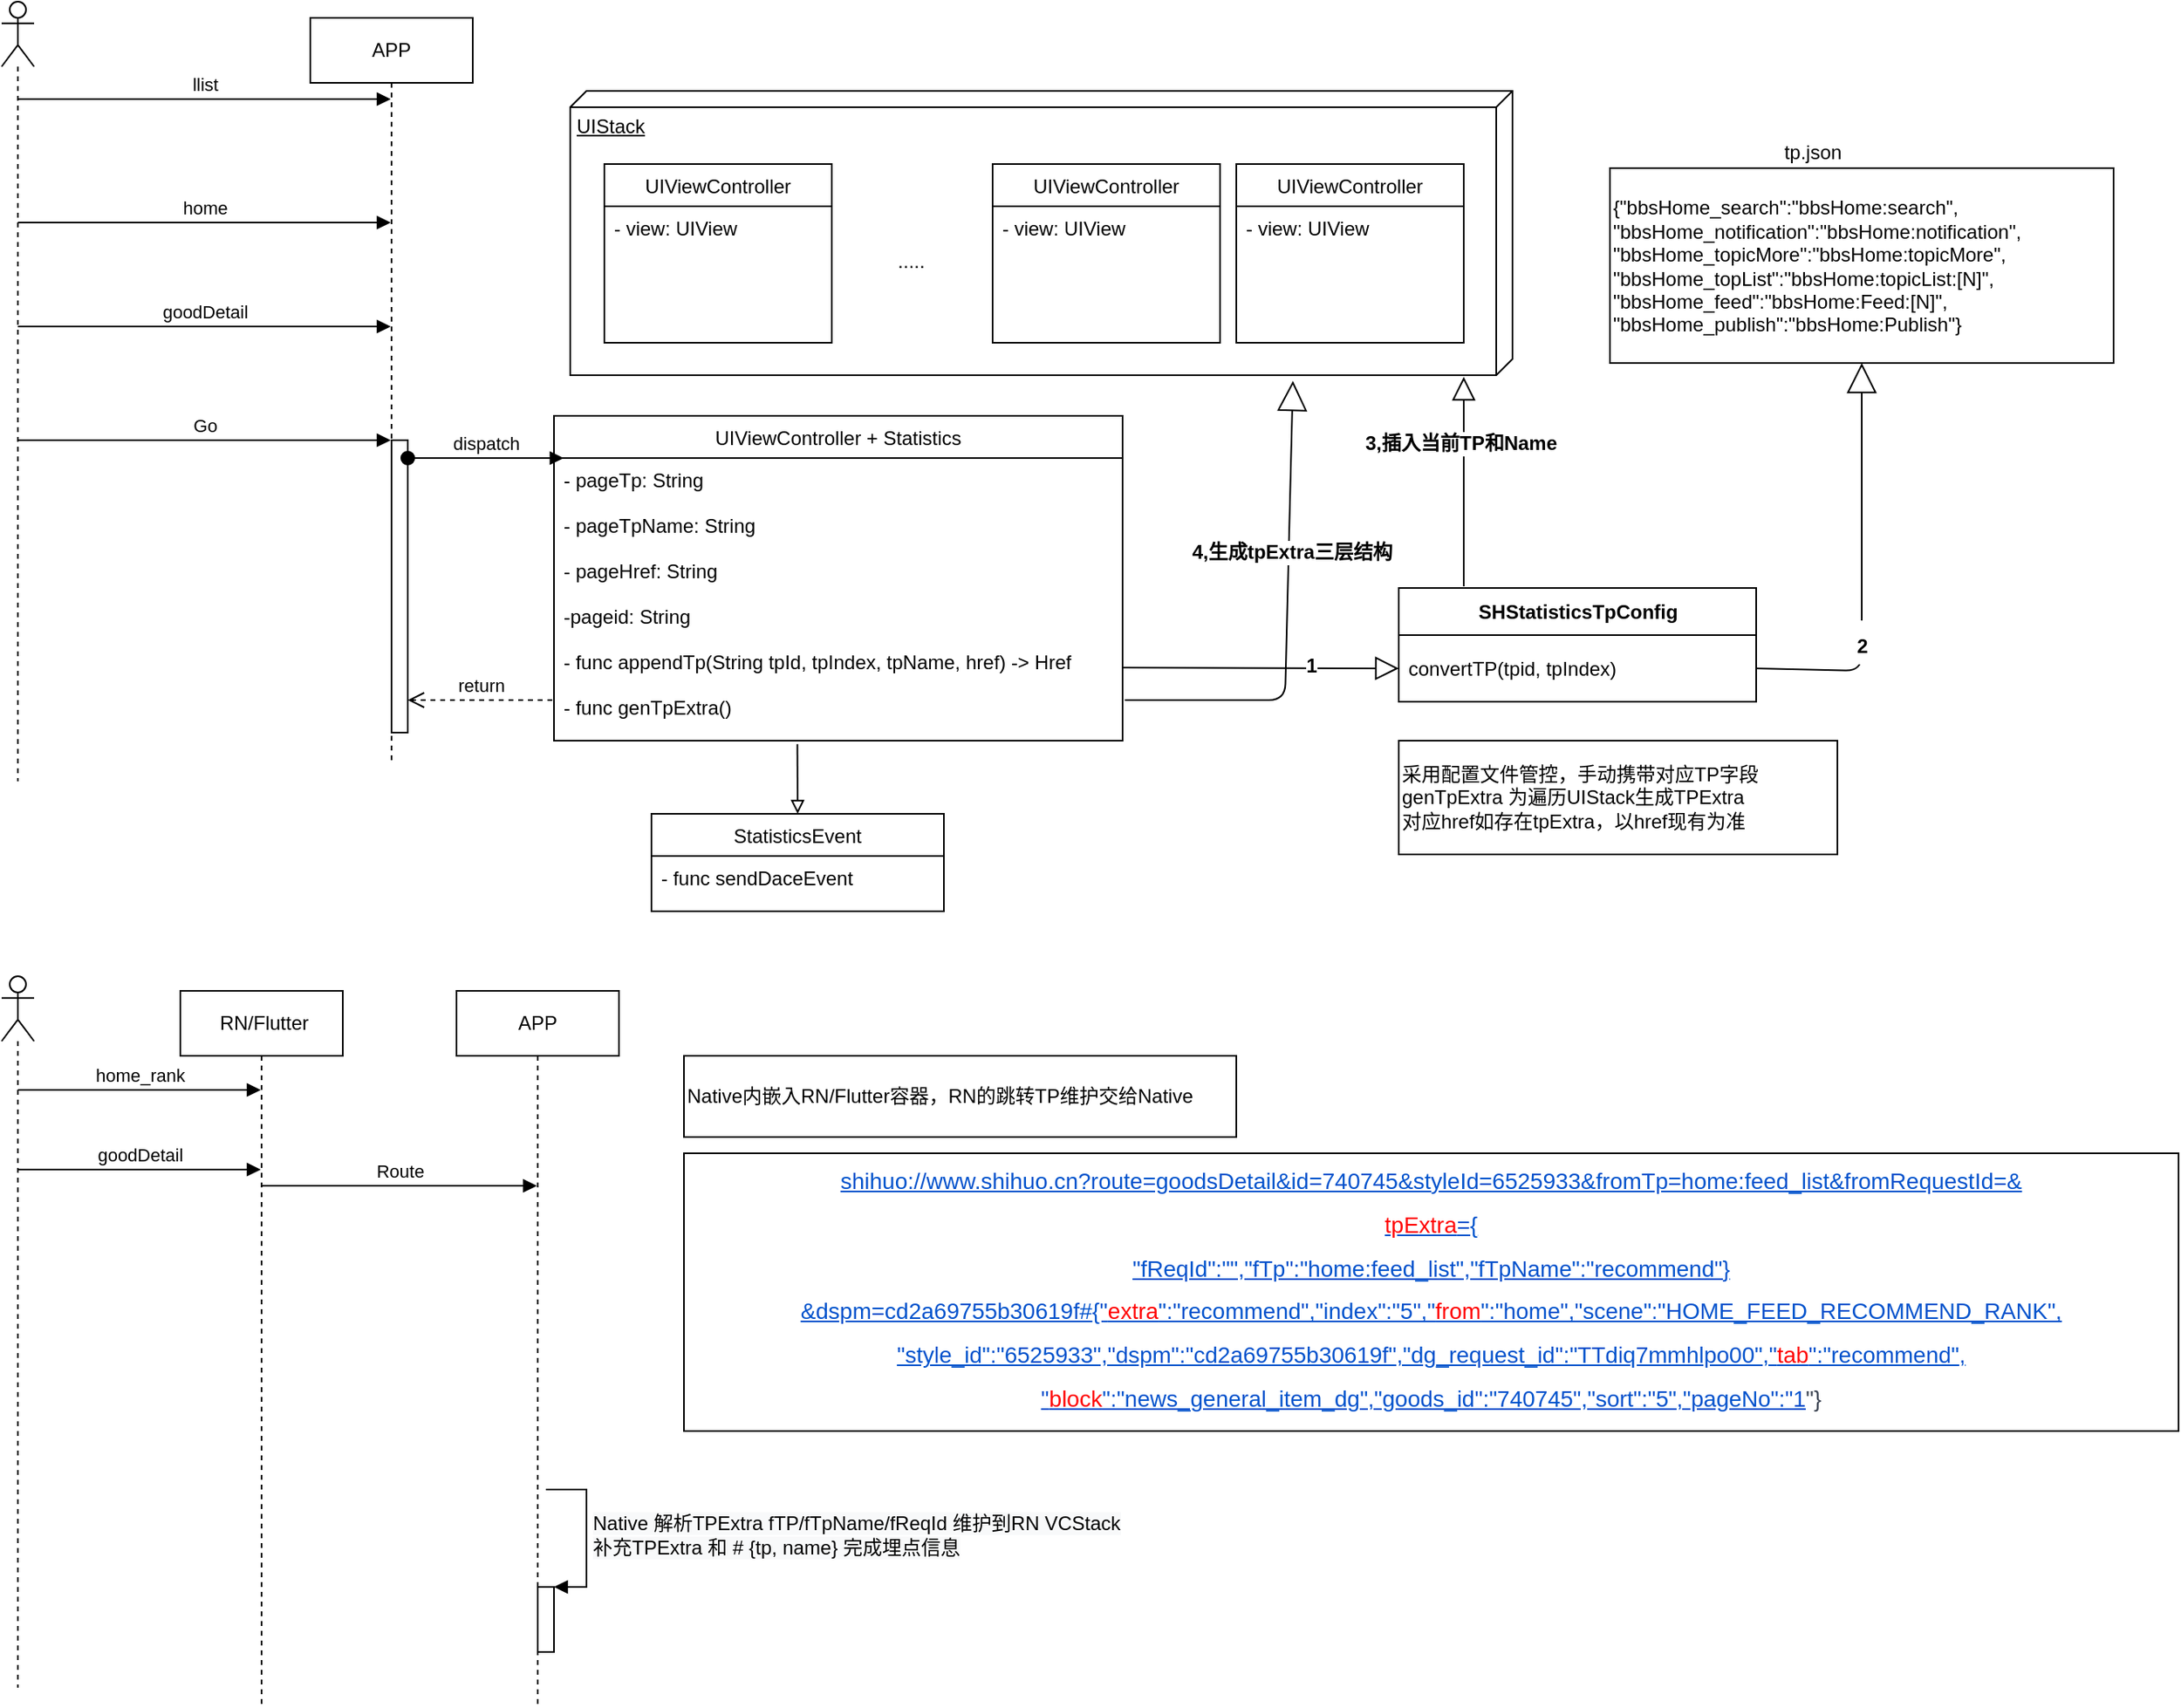 <mxfile version="13.10.0" type="github">
  <diagram id="Gv3IoVOVaqEcXU43pG7Q" name="Page-1">
    <mxGraphModel dx="1426" dy="771" grid="1" gridSize="10" guides="1" tooltips="1" connect="1" arrows="1" fold="1" page="1" pageScale="1" pageWidth="827" pageHeight="1169" math="0" shadow="0">
      <root>
        <mxCell id="0" />
        <mxCell id="1" parent="0" />
        <mxCell id="ts1Hukwt0rimH9VaoT8l-34" value="UIStack" style="verticalAlign=top;align=left;spacingTop=8;spacingLeft=2;spacingRight=12;shape=cube;size=10;direction=south;fontStyle=4;html=1;" parent="1" vertex="1">
          <mxGeometry x="460" y="175" width="580" height="175" as="geometry" />
        </mxCell>
        <mxCell id="ts1Hukwt0rimH9VaoT8l-12" value="UIViewController" style="swimlane;fontStyle=0;childLayout=stackLayout;horizontal=1;startSize=26;fillColor=none;horizontalStack=0;resizeParent=1;resizeParentMax=0;resizeLast=0;collapsible=1;marginBottom=0;" parent="1" vertex="1">
          <mxGeometry x="481" y="220" width="140" height="110" as="geometry" />
        </mxCell>
        <mxCell id="ts1Hukwt0rimH9VaoT8l-15" value="- view: UIView&#xa;&#xa;" style="text;strokeColor=none;fillColor=none;align=left;verticalAlign=top;spacingLeft=4;spacingRight=4;overflow=hidden;rotatable=0;points=[[0,0.5],[1,0.5]];portConstraint=eastwest;" parent="ts1Hukwt0rimH9VaoT8l-12" vertex="1">
          <mxGeometry y="26" width="140" height="84" as="geometry" />
        </mxCell>
        <mxCell id="ts1Hukwt0rimH9VaoT8l-22" value="UIViewController + Statistics" style="swimlane;fontStyle=0;childLayout=stackLayout;horizontal=1;startSize=26;fillColor=none;horizontalStack=0;resizeParent=1;resizeParentMax=0;resizeLast=0;collapsible=1;marginBottom=0;" parent="1" vertex="1">
          <mxGeometry x="450" y="375" width="350" height="200" as="geometry" />
        </mxCell>
        <mxCell id="ts1Hukwt0rimH9VaoT8l-23" value="- pageTp: String&#xa;&#xa;- pageTpName: String&#xa;&#xa;- pageHref: String&#xa;&#xa;-pageid: String&#xa;&#xa;- func appendTp(String tpId, tpIndex, tpName, href) -&gt; Href&#xa;&#xa;- func genTpExtra()&#xa;" style="text;strokeColor=none;fillColor=none;align=left;verticalAlign=top;spacingLeft=4;spacingRight=4;overflow=hidden;rotatable=0;points=[[0,0.5],[1,0.5]];portConstraint=eastwest;" parent="ts1Hukwt0rimH9VaoT8l-22" vertex="1">
          <mxGeometry y="26" width="350" height="174" as="geometry" />
        </mxCell>
        <mxCell id="ts1Hukwt0rimH9VaoT8l-31" value="UIViewController" style="swimlane;fontStyle=0;childLayout=stackLayout;horizontal=1;startSize=26;fillColor=none;horizontalStack=0;resizeParent=1;resizeParentMax=0;resizeLast=0;collapsible=1;marginBottom=0;" parent="1" vertex="1">
          <mxGeometry x="720" y="220" width="140" height="110" as="geometry" />
        </mxCell>
        <mxCell id="ts1Hukwt0rimH9VaoT8l-32" value="- view: UIView&#xa;&#xa;" style="text;strokeColor=none;fillColor=none;align=left;verticalAlign=top;spacingLeft=4;spacingRight=4;overflow=hidden;rotatable=0;points=[[0,0.5],[1,0.5]];portConstraint=eastwest;" parent="ts1Hukwt0rimH9VaoT8l-31" vertex="1">
          <mxGeometry y="26" width="140" height="84" as="geometry" />
        </mxCell>
        <mxCell id="ts1Hukwt0rimH9VaoT8l-29" value="UIViewController" style="swimlane;fontStyle=0;childLayout=stackLayout;horizontal=1;startSize=26;fillColor=none;horizontalStack=0;resizeParent=1;resizeParentMax=0;resizeLast=0;collapsible=1;marginBottom=0;" parent="1" vertex="1">
          <mxGeometry x="870" y="220" width="140" height="110" as="geometry" />
        </mxCell>
        <mxCell id="ts1Hukwt0rimH9VaoT8l-30" value="- view: UIView&#xa;&#xa;" style="text;strokeColor=none;fillColor=none;align=left;verticalAlign=top;spacingLeft=4;spacingRight=4;overflow=hidden;rotatable=0;points=[[0,0.5],[1,0.5]];portConstraint=eastwest;" parent="ts1Hukwt0rimH9VaoT8l-29" vertex="1">
          <mxGeometry y="26" width="140" height="84" as="geometry" />
        </mxCell>
        <mxCell id="ts1Hukwt0rimH9VaoT8l-35" value="....." style="text;html=1;strokeColor=none;fillColor=none;align=center;verticalAlign=middle;whiteSpace=wrap;rounded=0;" parent="1" vertex="1">
          <mxGeometry x="640" y="270" width="60" height="20" as="geometry" />
        </mxCell>
        <mxCell id="ts1Hukwt0rimH9VaoT8l-36" value="" style="shape=umlLifeline;participant=umlActor;perimeter=lifelinePerimeter;whiteSpace=wrap;html=1;container=1;collapsible=0;recursiveResize=0;verticalAlign=top;spacingTop=36;outlineConnect=0;" parent="1" vertex="1">
          <mxGeometry x="110" y="120" width="20" height="480" as="geometry" />
        </mxCell>
        <mxCell id="ts1Hukwt0rimH9VaoT8l-43" value="home" style="html=1;verticalAlign=bottom;endArrow=block;" parent="ts1Hukwt0rimH9VaoT8l-36" edge="1">
          <mxGeometry width="80" relative="1" as="geometry">
            <mxPoint x="10" y="136" as="sourcePoint" />
            <mxPoint x="239.5" y="136" as="targetPoint" />
          </mxGeometry>
        </mxCell>
        <mxCell id="ts1Hukwt0rimH9VaoT8l-39" value="APP" style="shape=umlLifeline;perimeter=lifelinePerimeter;whiteSpace=wrap;html=1;container=1;collapsible=0;recursiveResize=0;outlineConnect=0;" parent="1" vertex="1">
          <mxGeometry x="300" y="130" width="100" height="460" as="geometry" />
        </mxCell>
        <mxCell id="ts1Hukwt0rimH9VaoT8l-54" value="" style="html=1;points=[];perimeter=orthogonalPerimeter;" parent="ts1Hukwt0rimH9VaoT8l-39" vertex="1">
          <mxGeometry x="50" y="260" width="10" height="180" as="geometry" />
        </mxCell>
        <mxCell id="ts1Hukwt0rimH9VaoT8l-58" value="return" style="html=1;verticalAlign=bottom;endArrow=open;dashed=1;endSize=8;" parent="ts1Hukwt0rimH9VaoT8l-39" edge="1">
          <mxGeometry relative="1" as="geometry">
            <mxPoint x="149" y="420" as="sourcePoint" />
            <mxPoint x="60" y="420" as="targetPoint" />
          </mxGeometry>
        </mxCell>
        <mxCell id="ts1Hukwt0rimH9VaoT8l-44" value="llist" style="html=1;verticalAlign=bottom;endArrow=block;" parent="1" edge="1">
          <mxGeometry width="80" relative="1" as="geometry">
            <mxPoint x="120" y="180" as="sourcePoint" />
            <mxPoint x="349.5" y="180" as="targetPoint" />
          </mxGeometry>
        </mxCell>
        <mxCell id="ts1Hukwt0rimH9VaoT8l-45" value="goodDetail" style="html=1;verticalAlign=bottom;endArrow=block;" parent="1" edge="1">
          <mxGeometry width="80" relative="1" as="geometry">
            <mxPoint x="120" y="320" as="sourcePoint" />
            <mxPoint x="349.5" y="320" as="targetPoint" />
          </mxGeometry>
        </mxCell>
        <mxCell id="ts1Hukwt0rimH9VaoT8l-46" value="Go" style="html=1;verticalAlign=bottom;endArrow=block;" parent="1" target="ts1Hukwt0rimH9VaoT8l-39" edge="1">
          <mxGeometry width="80" relative="1" as="geometry">
            <mxPoint x="120" y="390" as="sourcePoint" />
            <mxPoint x="349.5" y="390" as="targetPoint" />
          </mxGeometry>
        </mxCell>
        <mxCell id="ts1Hukwt0rimH9VaoT8l-63" value="StatisticsEvent" style="swimlane;fontStyle=0;childLayout=stackLayout;horizontal=1;startSize=26;fillColor=none;horizontalStack=0;resizeParent=1;resizeParentMax=0;resizeLast=0;collapsible=1;marginBottom=0;" parent="1" vertex="1">
          <mxGeometry x="510" y="620" width="180" height="60" as="geometry" />
        </mxCell>
        <mxCell id="ts1Hukwt0rimH9VaoT8l-64" value="- func sendDaceEvent&#xa;" style="text;strokeColor=none;fillColor=none;align=left;verticalAlign=top;spacingLeft=4;spacingRight=4;overflow=hidden;rotatable=0;points=[[0,0.5],[1,0.5]];portConstraint=eastwest;" parent="ts1Hukwt0rimH9VaoT8l-63" vertex="1">
          <mxGeometry y="26" width="180" height="34" as="geometry" />
        </mxCell>
        <mxCell id="ts1Hukwt0rimH9VaoT8l-67" value="" style="endArrow=block;html=1;exitX=0.428;exitY=1.012;exitDx=0;exitDy=0;exitPerimeter=0;entryX=0.5;entryY=0;entryDx=0;entryDy=0;endFill=0;" parent="1" source="ts1Hukwt0rimH9VaoT8l-23" target="ts1Hukwt0rimH9VaoT8l-63" edge="1">
          <mxGeometry width="50" height="50" relative="1" as="geometry">
            <mxPoint x="660" y="616" as="sourcePoint" />
            <mxPoint x="536" y="586" as="targetPoint" />
          </mxGeometry>
        </mxCell>
        <mxCell id="ts1Hukwt0rimH9VaoT8l-68" value="&lt;font face=&quot;helvetica, lucida grande, lucida, verdana, sans-serif&quot;&gt;&lt;span style=&quot;font-size: 12px&quot;&gt;&lt;b&gt;4,生成tpExtra三层结构&lt;/b&gt;&lt;/span&gt;&lt;/font&gt;" style="endArrow=block;endSize=16;endFill=0;html=1;exitX=1.004;exitY=0.856;exitDx=0;exitDy=0;exitPerimeter=0;entryX=1.02;entryY=0.233;entryDx=0;entryDy=0;entryPerimeter=0;" parent="1" source="ts1Hukwt0rimH9VaoT8l-23" target="ts1Hukwt0rimH9VaoT8l-34" edge="1">
          <mxGeometry x="0.284" y="-2" width="160" relative="1" as="geometry">
            <mxPoint x="779.98" y="440" as="sourcePoint" />
            <mxPoint x="840" y="350" as="targetPoint" />
            <Array as="points">
              <mxPoint x="900" y="550" />
            </Array>
            <mxPoint as="offset" />
          </mxGeometry>
        </mxCell>
        <mxCell id="ts1Hukwt0rimH9VaoT8l-69" value="&lt;span&gt;&lt;br&gt;采用配置文件管控，手动携带对应TP字段&lt;br&gt;&lt;/span&gt;&lt;span&gt;genTpExtra 为遍历UIStack生成TPExtra&lt;br&gt;&lt;/span&gt;&lt;span&gt;对应href如存在tpExtra，以href现有为准&lt;br&gt;&lt;br&gt;&lt;/span&gt;" style="rounded=0;whiteSpace=wrap;html=1;align=left;" parent="1" vertex="1">
          <mxGeometry x="970" y="575" width="270" height="70" as="geometry" />
        </mxCell>
        <mxCell id="ts1Hukwt0rimH9VaoT8l-70" value="&lt;span&gt;Native内嵌入RN/Flutter容器，RN的跳转TP维护交给Native&lt;br&gt;&lt;/span&gt;" style="rounded=0;whiteSpace=wrap;html=1;align=left;" parent="1" vertex="1">
          <mxGeometry x="530" y="769" width="340" height="50" as="geometry" />
        </mxCell>
        <mxCell id="aAOs8Qah9MS43MJjV7gb-3" value="{&quot;bbsHome_search&quot;:&quot;bbsHome:search&quot;,&lt;br&gt;&quot;bbsHome_notification&quot;:&quot;bbsHome:notification&quot;,&lt;br&gt;&quot;bbsHome_topicMore&quot;:&quot;bbsHome:topicMore&quot;,&lt;br&gt;&quot;bbsHome_topList&quot;:&quot;bbsHome:topicList:[N]&quot;,&lt;br&gt;&quot;bbsHome_feed&quot;:&quot;bbsHome:Feed:[N]&quot;,&lt;br&gt;&quot;bbsHome_publish&quot;:&quot;bbsHome:Publish&quot;}" style="rounded=0;whiteSpace=wrap;html=1;align=left;" parent="1" vertex="1">
          <mxGeometry x="1100" y="222.5" width="310" height="120" as="geometry" />
        </mxCell>
        <mxCell id="aAOs8Qah9MS43MJjV7gb-4" value="&lt;h1 id=&quot;titleHeading&quot; style=&quot;margin: 0px ; background-position: 0px 0px&quot;&gt;&lt;font face=&quot;helvetica, lucida grande, lucida, verdana, sans-serif&quot; style=&quot;font-size: 12px&quot;&gt;2&lt;/font&gt;&lt;/h1&gt;" style="endArrow=block;endSize=16;endFill=0;html=1;entryX=0.5;entryY=1;entryDx=0;entryDy=0;exitX=1;exitY=0.5;exitDx=0;exitDy=0;" parent="1" source="eeAnzONCxsYa2-fCLRi9-8" target="aAOs8Qah9MS43MJjV7gb-3" edge="1">
          <mxGeometry x="-0.349" width="160" relative="1" as="geometry">
            <mxPoint x="1162" y="531.5" as="sourcePoint" />
            <mxPoint x="772.02" y="320" as="targetPoint" />
            <Array as="points">
              <mxPoint x="1255" y="532" />
            </Array>
            <mxPoint as="offset" />
          </mxGeometry>
        </mxCell>
        <mxCell id="aAOs8Qah9MS43MJjV7gb-5" value="tp.json" style="text;html=1;strokeColor=none;fillColor=none;align=center;verticalAlign=middle;whiteSpace=wrap;rounded=0;" parent="1" vertex="1">
          <mxGeometry x="1200" y="202.5" width="50" height="20" as="geometry" />
        </mxCell>
        <mxCell id="OzCxuIW4rJWoH-lSTNHB-1" value="" style="shape=umlLifeline;participant=umlActor;perimeter=lifelinePerimeter;whiteSpace=wrap;html=1;container=1;collapsible=0;recursiveResize=0;verticalAlign=top;spacingTop=36;outlineConnect=0;" parent="1" vertex="1">
          <mxGeometry x="110" y="720" width="20" height="438" as="geometry" />
        </mxCell>
        <mxCell id="OzCxuIW4rJWoH-lSTNHB-2" value="home_rank" style="html=1;verticalAlign=bottom;endArrow=block;" parent="OzCxuIW4rJWoH-lSTNHB-1" target="OzCxuIW4rJWoH-lSTNHB-3" edge="1">
          <mxGeometry width="80" relative="1" as="geometry">
            <mxPoint x="10" y="70" as="sourcePoint" />
            <mxPoint x="90" y="70" as="targetPoint" />
          </mxGeometry>
        </mxCell>
        <mxCell id="OzCxuIW4rJWoH-lSTNHB-3" value="&amp;nbsp;RN/Flutter" style="shape=umlLifeline;perimeter=lifelinePerimeter;whiteSpace=wrap;html=1;container=1;collapsible=0;recursiveResize=0;outlineConnect=0;" parent="1" vertex="1">
          <mxGeometry x="220" y="729" width="100" height="440" as="geometry" />
        </mxCell>
        <mxCell id="OzCxuIW4rJWoH-lSTNHB-7" value="APP" style="shape=umlLifeline;perimeter=lifelinePerimeter;whiteSpace=wrap;html=1;container=1;collapsible=0;recursiveResize=0;outlineConnect=0;" parent="1" vertex="1">
          <mxGeometry x="390" y="729" width="100" height="440" as="geometry" />
        </mxCell>
        <mxCell id="OzCxuIW4rJWoH-lSTNHB-17" value="" style="html=1;points=[];perimeter=orthogonalPerimeter;" parent="OzCxuIW4rJWoH-lSTNHB-7" vertex="1">
          <mxGeometry x="50" y="367" width="10" height="40" as="geometry" />
        </mxCell>
        <mxCell id="OzCxuIW4rJWoH-lSTNHB-18" value="&lt;span style=&quot;font-size: 12px ; background-color: rgb(248 , 249 , 250)&quot;&gt;Native 解析TPExtra fTP/fTpName/fReqId 维护到RN VCStack&lt;/span&gt;&lt;br style=&quot;font-size: 12px ; background-color: rgb(248 , 249 , 250)&quot;&gt;&lt;span style=&quot;font-size: 12px ; background-color: rgb(248 , 249 , 250)&quot;&gt;补充TPExtra 和 # {tp, name} 完成埋点信息&lt;/span&gt;" style="edgeStyle=orthogonalEdgeStyle;html=1;align=left;spacingLeft=2;endArrow=block;rounded=0;entryX=1;entryY=0;" parent="OzCxuIW4rJWoH-lSTNHB-7" target="OzCxuIW4rJWoH-lSTNHB-17" edge="1">
          <mxGeometry relative="1" as="geometry">
            <mxPoint x="55" y="307" as="sourcePoint" />
            <Array as="points">
              <mxPoint x="55" y="307" />
              <mxPoint x="80" y="307" />
              <mxPoint x="80" y="367" />
            </Array>
          </mxGeometry>
        </mxCell>
        <mxCell id="OzCxuIW4rJWoH-lSTNHB-15" value="goodDetail" style="html=1;verticalAlign=bottom;endArrow=block;" parent="1" edge="1">
          <mxGeometry width="80" relative="1" as="geometry">
            <mxPoint x="120" y="839" as="sourcePoint" />
            <mxPoint x="269.5" y="839" as="targetPoint" />
          </mxGeometry>
        </mxCell>
        <mxCell id="OzCxuIW4rJWoH-lSTNHB-16" value="Route" style="html=1;verticalAlign=bottom;endArrow=block;" parent="1" target="OzCxuIW4rJWoH-lSTNHB-7" edge="1">
          <mxGeometry width="80" relative="1" as="geometry">
            <mxPoint x="270" y="849" as="sourcePoint" />
            <mxPoint x="419.5" y="849" as="targetPoint" />
          </mxGeometry>
        </mxCell>
        <mxCell id="OzCxuIW4rJWoH-lSTNHB-19" value="&lt;p style=&quot;margin: 10px 0px 0px ; padding: 0px ; color: rgb(23 , 43 , 77) ; font-family: , , &amp;#34;segoe ui&amp;#34; , &amp;#34;roboto&amp;#34; , &amp;#34;oxygen&amp;#34; , &amp;#34;ubuntu&amp;#34; , &amp;#34;fira sans&amp;#34; , &amp;#34;droid sans&amp;#34; , &amp;#34;helvetica neue&amp;#34; , sans-serif ; font-size: 14px ; background-color: rgb(255 , 255 , 255)&quot;&gt;&lt;span style=&quot;color: rgb(59 , 67 , 81)&quot;&gt;&lt;a style=&quot;color: rgb(0 , 82 , 204)&quot;&gt;shihuo://www.shihuo.cn?route=goodsDetail&amp;amp;id=740745&amp;amp;styleId=6525933&amp;amp;fromTp=home:feed_list&amp;amp;fromRequestId=&amp;amp;&lt;/a&gt;&lt;/span&gt;&lt;/p&gt;&lt;p style=&quot;margin: 10px 0px 0px ; padding: 0px ; color: rgb(23 , 43 , 77) ; font-family: , , &amp;#34;segoe ui&amp;#34; , &amp;#34;roboto&amp;#34; , &amp;#34;oxygen&amp;#34; , &amp;#34;ubuntu&amp;#34; , &amp;#34;fira sans&amp;#34; , &amp;#34;droid sans&amp;#34; , &amp;#34;helvetica neue&amp;#34; , sans-serif ; font-size: 14px ; background-color: rgb(255 , 255 , 255)&quot;&gt;&lt;span style=&quot;color: rgb(59 , 67 , 81)&quot;&gt;&lt;a style=&quot;color: rgb(0 , 82 , 204)&quot;&gt;&lt;span style=&quot;color: rgb(255 , 0 , 0)&quot;&gt;tpExtra&lt;/span&gt;={&lt;/a&gt;&lt;/span&gt;&lt;/p&gt;&lt;p style=&quot;margin: 10px 0px 0px ; padding: 0px ; color: rgb(23 , 43 , 77) ; font-family: , , &amp;#34;segoe ui&amp;#34; , &amp;#34;roboto&amp;#34; , &amp;#34;oxygen&amp;#34; , &amp;#34;ubuntu&amp;#34; , &amp;#34;fira sans&amp;#34; , &amp;#34;droid sans&amp;#34; , &amp;#34;helvetica neue&amp;#34; , sans-serif ; font-size: 14px ; background-color: rgb(255 , 255 , 255)&quot;&gt;&lt;span style=&quot;color: rgb(59 , 67 , 81)&quot;&gt;&lt;a style=&quot;color: rgb(0 , 82 , 204)&quot;&gt;&quot;fReqId&quot;:&quot;&quot;,&quot;fTp&quot;:&quot;home:feed_list&quot;,&quot;fTpName&quot;:&quot;recommend&quot;}&lt;/a&gt;&lt;/span&gt;&lt;/p&gt;&lt;p style=&quot;margin: 10px 0px 0px ; padding: 0px ; color: rgb(23 , 43 , 77) ; font-family: , , &amp;#34;segoe ui&amp;#34; , &amp;#34;roboto&amp;#34; , &amp;#34;oxygen&amp;#34; , &amp;#34;ubuntu&amp;#34; , &amp;#34;fira sans&amp;#34; , &amp;#34;droid sans&amp;#34; , &amp;#34;helvetica neue&amp;#34; , sans-serif ; font-size: 14px ; background-color: rgb(255 , 255 , 255)&quot;&gt;&lt;span style=&quot;color: rgb(59 , 67 , 81)&quot;&gt;&lt;a style=&quot;color: rgb(0 , 82 , 204)&quot;&gt;&amp;amp;dspm=cd2a69755b30619f#&lt;/a&gt;&lt;/span&gt;&lt;a style=&quot;color: rgb(0 , 82 , 204)&quot;&gt;{&quot;&lt;span style=&quot;color: rgb(255 , 0 , 0)&quot;&gt;extra&lt;/span&gt;&quot;:&quot;recommend&quot;,&quot;index&quot;:&quot;5&quot;,&quot;&lt;span style=&quot;color: rgb(255 , 0 , 0)&quot;&gt;from&lt;/span&gt;&quot;:&quot;home&quot;,&quot;scene&quot;:&quot;HOME_FEED_RECOMMEND_RANK&quot;,&lt;/a&gt;&lt;/p&gt;&lt;p style=&quot;margin: 10px 0px 0px ; padding: 0px ; color: rgb(23 , 43 , 77) ; font-family: , , &amp;#34;segoe ui&amp;#34; , &amp;#34;roboto&amp;#34; , &amp;#34;oxygen&amp;#34; , &amp;#34;ubuntu&amp;#34; , &amp;#34;fira sans&amp;#34; , &amp;#34;droid sans&amp;#34; , &amp;#34;helvetica neue&amp;#34; , sans-serif ; font-size: 14px ; background-color: rgb(255 , 255 , 255)&quot;&gt;&lt;a style=&quot;color: rgb(0 , 82 , 204)&quot;&gt;&quot;style_id&quot;:&quot;6525933&quot;,&quot;dspm&quot;:&quot;cd2a69755b30619f&quot;,&quot;dg_request_id&quot;:&quot;TTdiq7mmhlpo00&quot;,&quot;&lt;span style=&quot;color: rgb(255 , 0 , 0)&quot;&gt;tab&lt;/span&gt;&quot;:&quot;recommend&quot;,&lt;/a&gt;&lt;/p&gt;&lt;p style=&quot;margin: 10px 0px 0px ; padding: 0px ; color: rgb(23 , 43 , 77) ; font-family: , , &amp;#34;segoe ui&amp;#34; , &amp;#34;roboto&amp;#34; , &amp;#34;oxygen&amp;#34; , &amp;#34;ubuntu&amp;#34; , &amp;#34;fira sans&amp;#34; , &amp;#34;droid sans&amp;#34; , &amp;#34;helvetica neue&amp;#34; , sans-serif ; font-size: 14px ; background-color: rgb(255 , 255 , 255)&quot;&gt;&lt;a style=&quot;color: rgb(0 , 82 , 204)&quot;&gt;&quot;&lt;span style=&quot;color: rgb(255 , 0 , 0)&quot;&gt;block&lt;/span&gt;&quot;:&quot;news_general_item_dg&quot;,&quot;goods_id&quot;:&quot;740745&quot;,&quot;sort&quot;:&quot;5&quot;,&quot;pageNo&quot;:&quot;1&lt;/a&gt;&lt;span style=&quot;color: rgb(59 , 67 , 81)&quot;&gt;&quot;}&lt;/span&gt;&lt;/p&gt;&lt;div&gt;&lt;span style=&quot;color: rgb(59 , 67 , 81)&quot;&gt;&lt;br&gt;&lt;/span&gt;&lt;/div&gt;" style="rounded=0;whiteSpace=wrap;html=1;" parent="1" vertex="1">
          <mxGeometry x="530" y="829" width="920" height="171" as="geometry" />
        </mxCell>
        <mxCell id="eeAnzONCxsYa2-fCLRi9-6" value="SHStatisticsTpConfig" style="swimlane;fontStyle=1;align=center;verticalAlign=middle;childLayout=stackLayout;horizontal=1;startSize=29;horizontalStack=0;resizeParent=1;resizeParentMax=0;resizeLast=0;collapsible=0;marginBottom=0;html=1;" parent="1" vertex="1">
          <mxGeometry x="970" y="481" width="220" height="70" as="geometry" />
        </mxCell>
        <mxCell id="eeAnzONCxsYa2-fCLRi9-8" value="convertTP(tpid, tpIndex)" style="text;html=1;strokeColor=none;fillColor=none;align=left;verticalAlign=middle;spacingLeft=4;spacingRight=4;overflow=hidden;rotatable=0;points=[[0,0.5],[1,0.5]];portConstraint=eastwest;" parent="eeAnzONCxsYa2-fCLRi9-6" vertex="1">
          <mxGeometry y="29" width="220" height="41" as="geometry" />
        </mxCell>
        <mxCell id="eeAnzONCxsYa2-fCLRi9-9" value="" style="endArrow=block;endFill=0;endSize=12;html=1;entryX=0;entryY=0.5;entryDx=0;entryDy=0;" parent="1" target="eeAnzONCxsYa2-fCLRi9-8" edge="1">
          <mxGeometry width="160" relative="1" as="geometry">
            <mxPoint x="800" y="530" as="sourcePoint" />
            <mxPoint x="960" y="530" as="targetPoint" />
          </mxGeometry>
        </mxCell>
        <mxCell id="BWwQOAWyueGwMygbzlwQ-1" value="1" style="edgeLabel;html=1;align=center;verticalAlign=middle;resizable=0;points=[];fontSize=12;fontStyle=1" vertex="1" connectable="0" parent="eeAnzONCxsYa2-fCLRi9-9">
          <mxGeometry x="0.364" y="2" relative="1" as="geometry">
            <mxPoint as="offset" />
          </mxGeometry>
        </mxCell>
        <mxCell id="ts1Hukwt0rimH9VaoT8l-57" value="dispatch" style="html=1;verticalAlign=bottom;startArrow=oval;startFill=1;endArrow=block;startSize=8;entryX=0.017;entryY=0;entryDx=0;entryDy=0;entryPerimeter=0;" parent="1" target="ts1Hukwt0rimH9VaoT8l-23" edge="1">
          <mxGeometry width="60" relative="1" as="geometry">
            <mxPoint x="360" y="401" as="sourcePoint" />
            <mxPoint x="420" y="490" as="targetPoint" />
          </mxGeometry>
        </mxCell>
        <mxCell id="BWwQOAWyueGwMygbzlwQ-4" value="" style="endArrow=block;endFill=0;endSize=12;html=1;" edge="1" parent="1">
          <mxGeometry width="160" relative="1" as="geometry">
            <mxPoint x="1010" y="480" as="sourcePoint" />
            <mxPoint x="1010" y="351" as="targetPoint" />
          </mxGeometry>
        </mxCell>
        <mxCell id="BWwQOAWyueGwMygbzlwQ-5" value="3,插入当前TP和Name" style="edgeLabel;html=1;align=center;verticalAlign=middle;resizable=0;points=[];fontSize=12;fontStyle=1" vertex="1" connectable="0" parent="BWwQOAWyueGwMygbzlwQ-4">
          <mxGeometry x="0.364" y="2" relative="1" as="geometry">
            <mxPoint as="offset" />
          </mxGeometry>
        </mxCell>
      </root>
    </mxGraphModel>
  </diagram>
</mxfile>
